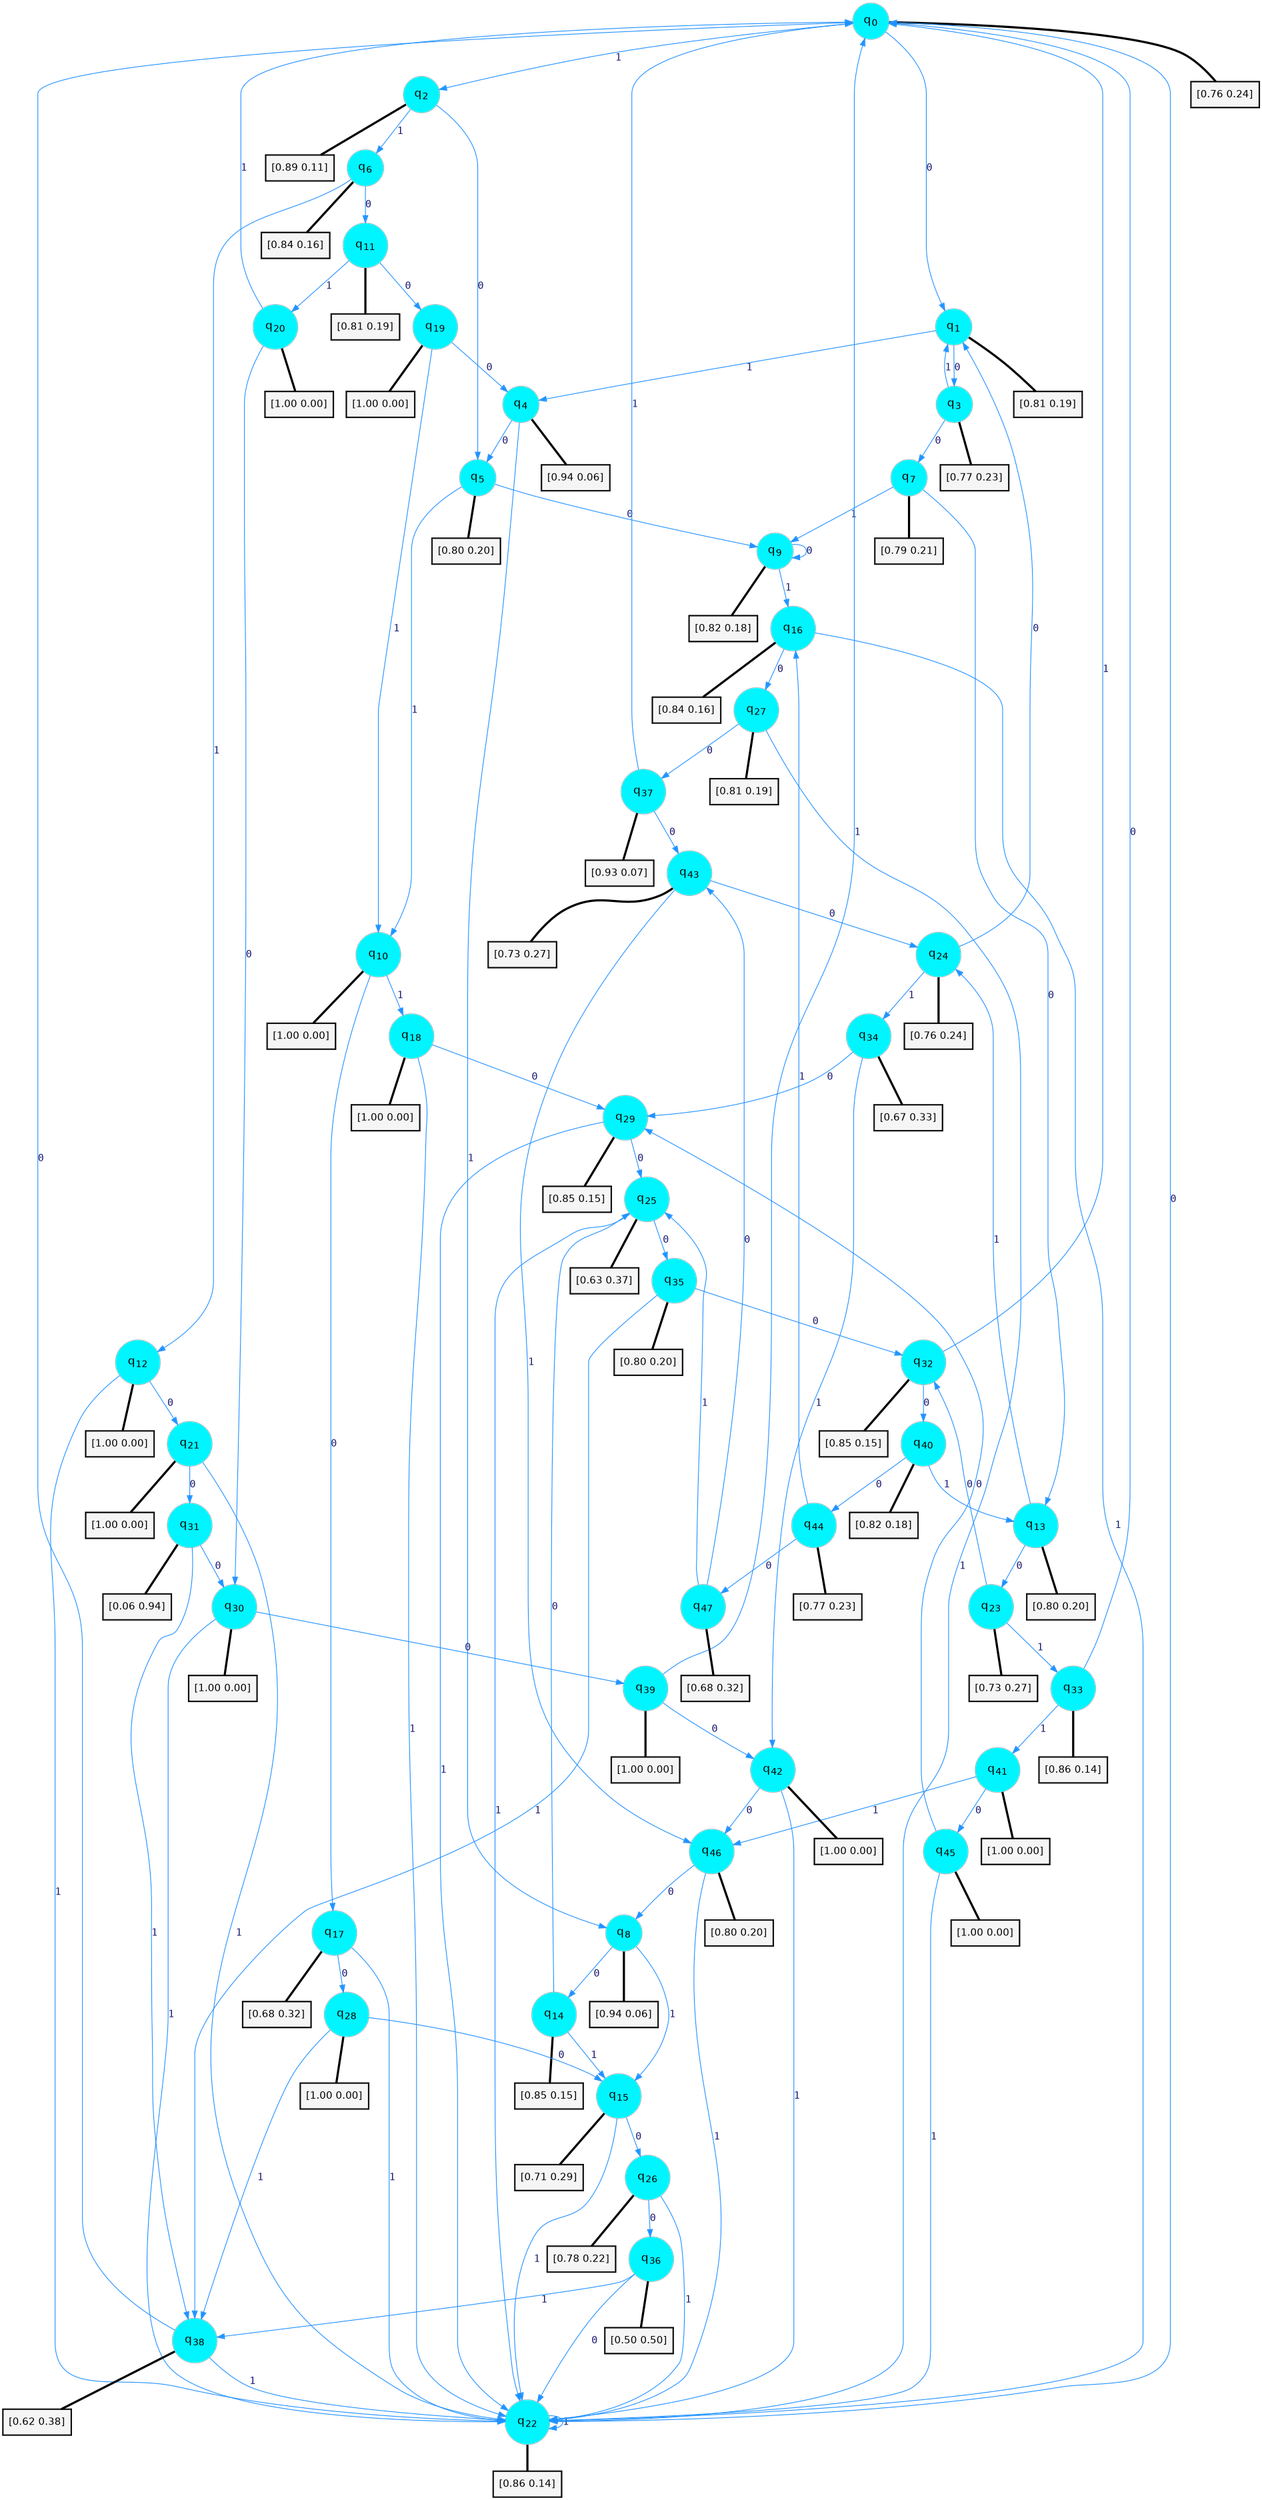 digraph G {
graph [
bgcolor=transparent, dpi=300, rankdir=TD, size="40,25"];
node [
color=gray, fillcolor=turquoise1, fontcolor=black, fontname=Helvetica, fontsize=16, fontweight=bold, shape=circle, style=filled];
edge [
arrowsize=1, color=dodgerblue1, fontcolor=midnightblue, fontname=courier, fontweight=bold, penwidth=1, style=solid, weight=20];
0[label=<q<SUB>0</SUB>>];
1[label=<q<SUB>1</SUB>>];
2[label=<q<SUB>2</SUB>>];
3[label=<q<SUB>3</SUB>>];
4[label=<q<SUB>4</SUB>>];
5[label=<q<SUB>5</SUB>>];
6[label=<q<SUB>6</SUB>>];
7[label=<q<SUB>7</SUB>>];
8[label=<q<SUB>8</SUB>>];
9[label=<q<SUB>9</SUB>>];
10[label=<q<SUB>10</SUB>>];
11[label=<q<SUB>11</SUB>>];
12[label=<q<SUB>12</SUB>>];
13[label=<q<SUB>13</SUB>>];
14[label=<q<SUB>14</SUB>>];
15[label=<q<SUB>15</SUB>>];
16[label=<q<SUB>16</SUB>>];
17[label=<q<SUB>17</SUB>>];
18[label=<q<SUB>18</SUB>>];
19[label=<q<SUB>19</SUB>>];
20[label=<q<SUB>20</SUB>>];
21[label=<q<SUB>21</SUB>>];
22[label=<q<SUB>22</SUB>>];
23[label=<q<SUB>23</SUB>>];
24[label=<q<SUB>24</SUB>>];
25[label=<q<SUB>25</SUB>>];
26[label=<q<SUB>26</SUB>>];
27[label=<q<SUB>27</SUB>>];
28[label=<q<SUB>28</SUB>>];
29[label=<q<SUB>29</SUB>>];
30[label=<q<SUB>30</SUB>>];
31[label=<q<SUB>31</SUB>>];
32[label=<q<SUB>32</SUB>>];
33[label=<q<SUB>33</SUB>>];
34[label=<q<SUB>34</SUB>>];
35[label=<q<SUB>35</SUB>>];
36[label=<q<SUB>36</SUB>>];
37[label=<q<SUB>37</SUB>>];
38[label=<q<SUB>38</SUB>>];
39[label=<q<SUB>39</SUB>>];
40[label=<q<SUB>40</SUB>>];
41[label=<q<SUB>41</SUB>>];
42[label=<q<SUB>42</SUB>>];
43[label=<q<SUB>43</SUB>>];
44[label=<q<SUB>44</SUB>>];
45[label=<q<SUB>45</SUB>>];
46[label=<q<SUB>46</SUB>>];
47[label=<q<SUB>47</SUB>>];
48[label="[0.76 0.24]", shape=box,fontcolor=black, fontname=Helvetica, fontsize=14, penwidth=2, fillcolor=whitesmoke,color=black];
49[label="[0.81 0.19]", shape=box,fontcolor=black, fontname=Helvetica, fontsize=14, penwidth=2, fillcolor=whitesmoke,color=black];
50[label="[0.89 0.11]", shape=box,fontcolor=black, fontname=Helvetica, fontsize=14, penwidth=2, fillcolor=whitesmoke,color=black];
51[label="[0.77 0.23]", shape=box,fontcolor=black, fontname=Helvetica, fontsize=14, penwidth=2, fillcolor=whitesmoke,color=black];
52[label="[0.94 0.06]", shape=box,fontcolor=black, fontname=Helvetica, fontsize=14, penwidth=2, fillcolor=whitesmoke,color=black];
53[label="[0.80 0.20]", shape=box,fontcolor=black, fontname=Helvetica, fontsize=14, penwidth=2, fillcolor=whitesmoke,color=black];
54[label="[0.84 0.16]", shape=box,fontcolor=black, fontname=Helvetica, fontsize=14, penwidth=2, fillcolor=whitesmoke,color=black];
55[label="[0.79 0.21]", shape=box,fontcolor=black, fontname=Helvetica, fontsize=14, penwidth=2, fillcolor=whitesmoke,color=black];
56[label="[0.94 0.06]", shape=box,fontcolor=black, fontname=Helvetica, fontsize=14, penwidth=2, fillcolor=whitesmoke,color=black];
57[label="[0.82 0.18]", shape=box,fontcolor=black, fontname=Helvetica, fontsize=14, penwidth=2, fillcolor=whitesmoke,color=black];
58[label="[1.00 0.00]", shape=box,fontcolor=black, fontname=Helvetica, fontsize=14, penwidth=2, fillcolor=whitesmoke,color=black];
59[label="[0.81 0.19]", shape=box,fontcolor=black, fontname=Helvetica, fontsize=14, penwidth=2, fillcolor=whitesmoke,color=black];
60[label="[1.00 0.00]", shape=box,fontcolor=black, fontname=Helvetica, fontsize=14, penwidth=2, fillcolor=whitesmoke,color=black];
61[label="[0.80 0.20]", shape=box,fontcolor=black, fontname=Helvetica, fontsize=14, penwidth=2, fillcolor=whitesmoke,color=black];
62[label="[0.85 0.15]", shape=box,fontcolor=black, fontname=Helvetica, fontsize=14, penwidth=2, fillcolor=whitesmoke,color=black];
63[label="[0.71 0.29]", shape=box,fontcolor=black, fontname=Helvetica, fontsize=14, penwidth=2, fillcolor=whitesmoke,color=black];
64[label="[0.84 0.16]", shape=box,fontcolor=black, fontname=Helvetica, fontsize=14, penwidth=2, fillcolor=whitesmoke,color=black];
65[label="[0.68 0.32]", shape=box,fontcolor=black, fontname=Helvetica, fontsize=14, penwidth=2, fillcolor=whitesmoke,color=black];
66[label="[1.00 0.00]", shape=box,fontcolor=black, fontname=Helvetica, fontsize=14, penwidth=2, fillcolor=whitesmoke,color=black];
67[label="[1.00 0.00]", shape=box,fontcolor=black, fontname=Helvetica, fontsize=14, penwidth=2, fillcolor=whitesmoke,color=black];
68[label="[1.00 0.00]", shape=box,fontcolor=black, fontname=Helvetica, fontsize=14, penwidth=2, fillcolor=whitesmoke,color=black];
69[label="[1.00 0.00]", shape=box,fontcolor=black, fontname=Helvetica, fontsize=14, penwidth=2, fillcolor=whitesmoke,color=black];
70[label="[0.86 0.14]", shape=box,fontcolor=black, fontname=Helvetica, fontsize=14, penwidth=2, fillcolor=whitesmoke,color=black];
71[label="[0.73 0.27]", shape=box,fontcolor=black, fontname=Helvetica, fontsize=14, penwidth=2, fillcolor=whitesmoke,color=black];
72[label="[0.76 0.24]", shape=box,fontcolor=black, fontname=Helvetica, fontsize=14, penwidth=2, fillcolor=whitesmoke,color=black];
73[label="[0.63 0.37]", shape=box,fontcolor=black, fontname=Helvetica, fontsize=14, penwidth=2, fillcolor=whitesmoke,color=black];
74[label="[0.78 0.22]", shape=box,fontcolor=black, fontname=Helvetica, fontsize=14, penwidth=2, fillcolor=whitesmoke,color=black];
75[label="[0.81 0.19]", shape=box,fontcolor=black, fontname=Helvetica, fontsize=14, penwidth=2, fillcolor=whitesmoke,color=black];
76[label="[1.00 0.00]", shape=box,fontcolor=black, fontname=Helvetica, fontsize=14, penwidth=2, fillcolor=whitesmoke,color=black];
77[label="[0.85 0.15]", shape=box,fontcolor=black, fontname=Helvetica, fontsize=14, penwidth=2, fillcolor=whitesmoke,color=black];
78[label="[1.00 0.00]", shape=box,fontcolor=black, fontname=Helvetica, fontsize=14, penwidth=2, fillcolor=whitesmoke,color=black];
79[label="[0.06 0.94]", shape=box,fontcolor=black, fontname=Helvetica, fontsize=14, penwidth=2, fillcolor=whitesmoke,color=black];
80[label="[0.85 0.15]", shape=box,fontcolor=black, fontname=Helvetica, fontsize=14, penwidth=2, fillcolor=whitesmoke,color=black];
81[label="[0.86 0.14]", shape=box,fontcolor=black, fontname=Helvetica, fontsize=14, penwidth=2, fillcolor=whitesmoke,color=black];
82[label="[0.67 0.33]", shape=box,fontcolor=black, fontname=Helvetica, fontsize=14, penwidth=2, fillcolor=whitesmoke,color=black];
83[label="[0.80 0.20]", shape=box,fontcolor=black, fontname=Helvetica, fontsize=14, penwidth=2, fillcolor=whitesmoke,color=black];
84[label="[0.50 0.50]", shape=box,fontcolor=black, fontname=Helvetica, fontsize=14, penwidth=2, fillcolor=whitesmoke,color=black];
85[label="[0.93 0.07]", shape=box,fontcolor=black, fontname=Helvetica, fontsize=14, penwidth=2, fillcolor=whitesmoke,color=black];
86[label="[0.62 0.38]", shape=box,fontcolor=black, fontname=Helvetica, fontsize=14, penwidth=2, fillcolor=whitesmoke,color=black];
87[label="[1.00 0.00]", shape=box,fontcolor=black, fontname=Helvetica, fontsize=14, penwidth=2, fillcolor=whitesmoke,color=black];
88[label="[0.82 0.18]", shape=box,fontcolor=black, fontname=Helvetica, fontsize=14, penwidth=2, fillcolor=whitesmoke,color=black];
89[label="[1.00 0.00]", shape=box,fontcolor=black, fontname=Helvetica, fontsize=14, penwidth=2, fillcolor=whitesmoke,color=black];
90[label="[1.00 0.00]", shape=box,fontcolor=black, fontname=Helvetica, fontsize=14, penwidth=2, fillcolor=whitesmoke,color=black];
91[label="[0.73 0.27]", shape=box,fontcolor=black, fontname=Helvetica, fontsize=14, penwidth=2, fillcolor=whitesmoke,color=black];
92[label="[0.77 0.23]", shape=box,fontcolor=black, fontname=Helvetica, fontsize=14, penwidth=2, fillcolor=whitesmoke,color=black];
93[label="[1.00 0.00]", shape=box,fontcolor=black, fontname=Helvetica, fontsize=14, penwidth=2, fillcolor=whitesmoke,color=black];
94[label="[0.80 0.20]", shape=box,fontcolor=black, fontname=Helvetica, fontsize=14, penwidth=2, fillcolor=whitesmoke,color=black];
95[label="[0.68 0.32]", shape=box,fontcolor=black, fontname=Helvetica, fontsize=14, penwidth=2, fillcolor=whitesmoke,color=black];
0->1 [label=0];
0->2 [label=1];
0->48 [arrowhead=none, penwidth=3,color=black];
1->3 [label=0];
1->4 [label=1];
1->49 [arrowhead=none, penwidth=3,color=black];
2->5 [label=0];
2->6 [label=1];
2->50 [arrowhead=none, penwidth=3,color=black];
3->7 [label=0];
3->1 [label=1];
3->51 [arrowhead=none, penwidth=3,color=black];
4->5 [label=0];
4->8 [label=1];
4->52 [arrowhead=none, penwidth=3,color=black];
5->9 [label=0];
5->10 [label=1];
5->53 [arrowhead=none, penwidth=3,color=black];
6->11 [label=0];
6->12 [label=1];
6->54 [arrowhead=none, penwidth=3,color=black];
7->13 [label=0];
7->9 [label=1];
7->55 [arrowhead=none, penwidth=3,color=black];
8->14 [label=0];
8->15 [label=1];
8->56 [arrowhead=none, penwidth=3,color=black];
9->9 [label=0];
9->16 [label=1];
9->57 [arrowhead=none, penwidth=3,color=black];
10->17 [label=0];
10->18 [label=1];
10->58 [arrowhead=none, penwidth=3,color=black];
11->19 [label=0];
11->20 [label=1];
11->59 [arrowhead=none, penwidth=3,color=black];
12->21 [label=0];
12->22 [label=1];
12->60 [arrowhead=none, penwidth=3,color=black];
13->23 [label=0];
13->24 [label=1];
13->61 [arrowhead=none, penwidth=3,color=black];
14->25 [label=0];
14->15 [label=1];
14->62 [arrowhead=none, penwidth=3,color=black];
15->26 [label=0];
15->22 [label=1];
15->63 [arrowhead=none, penwidth=3,color=black];
16->27 [label=0];
16->22 [label=1];
16->64 [arrowhead=none, penwidth=3,color=black];
17->28 [label=0];
17->22 [label=1];
17->65 [arrowhead=none, penwidth=3,color=black];
18->29 [label=0];
18->22 [label=1];
18->66 [arrowhead=none, penwidth=3,color=black];
19->4 [label=0];
19->10 [label=1];
19->67 [arrowhead=none, penwidth=3,color=black];
20->30 [label=0];
20->0 [label=1];
20->68 [arrowhead=none, penwidth=3,color=black];
21->31 [label=0];
21->22 [label=1];
21->69 [arrowhead=none, penwidth=3,color=black];
22->0 [label=0];
22->22 [label=1];
22->70 [arrowhead=none, penwidth=3,color=black];
23->32 [label=0];
23->33 [label=1];
23->71 [arrowhead=none, penwidth=3,color=black];
24->1 [label=0];
24->34 [label=1];
24->72 [arrowhead=none, penwidth=3,color=black];
25->35 [label=0];
25->22 [label=1];
25->73 [arrowhead=none, penwidth=3,color=black];
26->36 [label=0];
26->22 [label=1];
26->74 [arrowhead=none, penwidth=3,color=black];
27->37 [label=0];
27->22 [label=1];
27->75 [arrowhead=none, penwidth=3,color=black];
28->15 [label=0];
28->38 [label=1];
28->76 [arrowhead=none, penwidth=3,color=black];
29->25 [label=0];
29->22 [label=1];
29->77 [arrowhead=none, penwidth=3,color=black];
30->39 [label=0];
30->22 [label=1];
30->78 [arrowhead=none, penwidth=3,color=black];
31->30 [label=0];
31->38 [label=1];
31->79 [arrowhead=none, penwidth=3,color=black];
32->40 [label=0];
32->0 [label=1];
32->80 [arrowhead=none, penwidth=3,color=black];
33->0 [label=0];
33->41 [label=1];
33->81 [arrowhead=none, penwidth=3,color=black];
34->29 [label=0];
34->42 [label=1];
34->82 [arrowhead=none, penwidth=3,color=black];
35->32 [label=0];
35->38 [label=1];
35->83 [arrowhead=none, penwidth=3,color=black];
36->22 [label=0];
36->38 [label=1];
36->84 [arrowhead=none, penwidth=3,color=black];
37->43 [label=0];
37->0 [label=1];
37->85 [arrowhead=none, penwidth=3,color=black];
38->0 [label=0];
38->22 [label=1];
38->86 [arrowhead=none, penwidth=3,color=black];
39->42 [label=0];
39->0 [label=1];
39->87 [arrowhead=none, penwidth=3,color=black];
40->44 [label=0];
40->13 [label=1];
40->88 [arrowhead=none, penwidth=3,color=black];
41->45 [label=0];
41->46 [label=1];
41->89 [arrowhead=none, penwidth=3,color=black];
42->46 [label=0];
42->22 [label=1];
42->90 [arrowhead=none, penwidth=3,color=black];
43->24 [label=0];
43->46 [label=1];
43->91 [arrowhead=none, penwidth=3,color=black];
44->47 [label=0];
44->16 [label=1];
44->92 [arrowhead=none, penwidth=3,color=black];
45->29 [label=0];
45->22 [label=1];
45->93 [arrowhead=none, penwidth=3,color=black];
46->8 [label=0];
46->22 [label=1];
46->94 [arrowhead=none, penwidth=3,color=black];
47->43 [label=0];
47->25 [label=1];
47->95 [arrowhead=none, penwidth=3,color=black];
}
